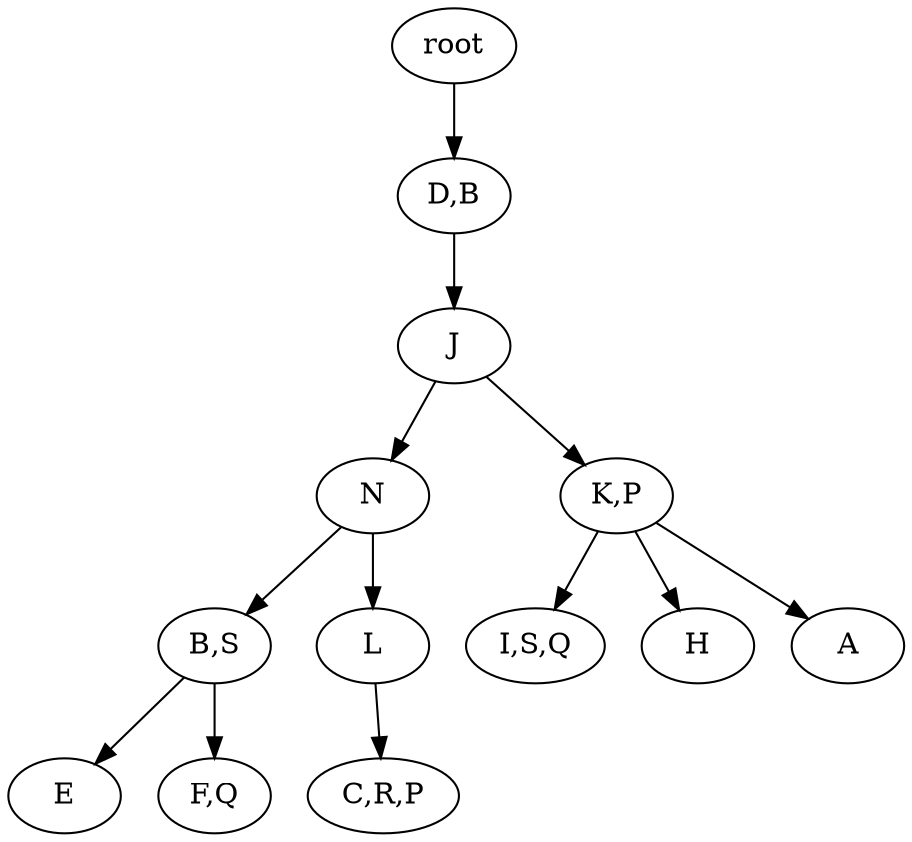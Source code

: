 strict digraph G {
	graph [name=G];
	0	 [label=root];
	1	 [label="D,B"];
	0 -> 1;
	2	 [label=J];
	1 -> 2;
	3	 [label=N];
	2 -> 3;
	4	 [label="K,P"];
	2 -> 4;
	5	 [label="B,S"];
	3 -> 5;
	6	 [label=L];
	3 -> 6;
	7	 [label="I,S,Q"];
	4 -> 7;
	8	 [label=H];
	4 -> 8;
	9	 [label=A];
	4 -> 9;
	10	 [label=E];
	5 -> 10;
	11	 [label="F,Q"];
	5 -> 11;
	13	 [label="C,R,P"];
	6 -> 13;
}
